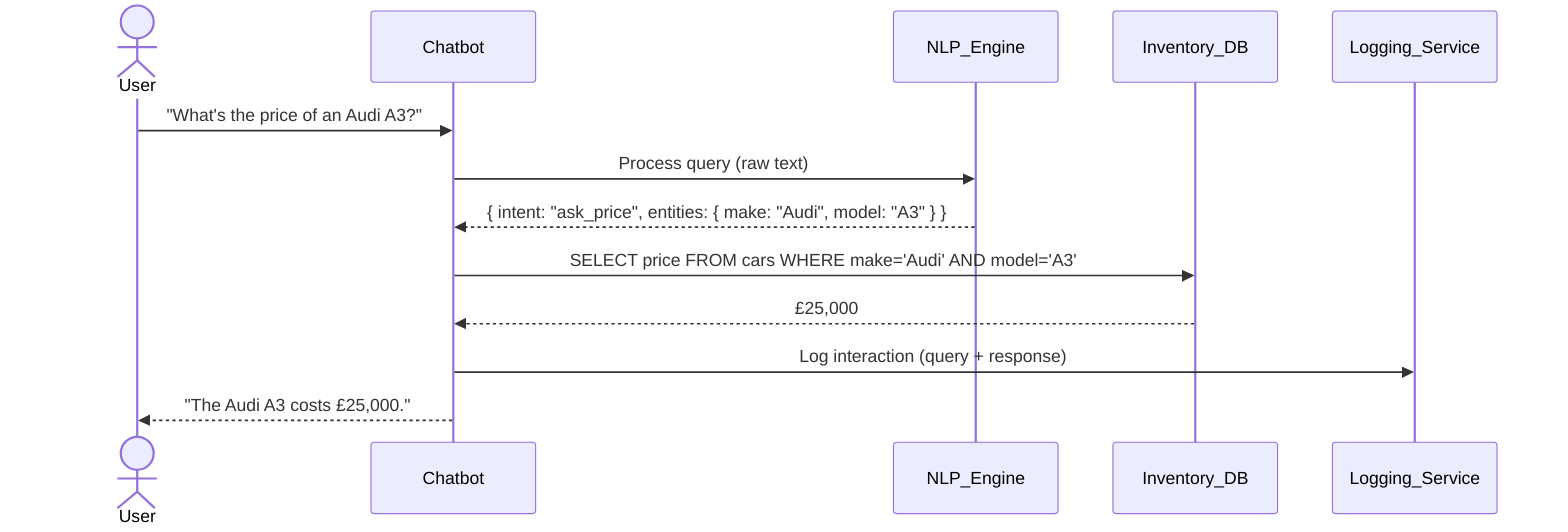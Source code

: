sequenceDiagram
    actor User
    participant Chatbot
    participant NLP_Engine
    participant Inventory_DB
    participant Logging_Service

    User ->> Chatbot: "What's the price of an Audi A3?"
    Chatbot ->> NLP_Engine: Process query (raw text)
    NLP_Engine -->> Chatbot: { intent: "ask_price", entities: { make: "Audi", model: "A3" } }
    Chatbot ->> Inventory_DB: SELECT price FROM cars WHERE make='Audi' AND model='A3'
    Inventory_DB -->> Chatbot: £25,000
    Chatbot ->> Logging_Service: Log interaction (query + response)
    Chatbot -->> User: "The Audi A3 costs £25,000."